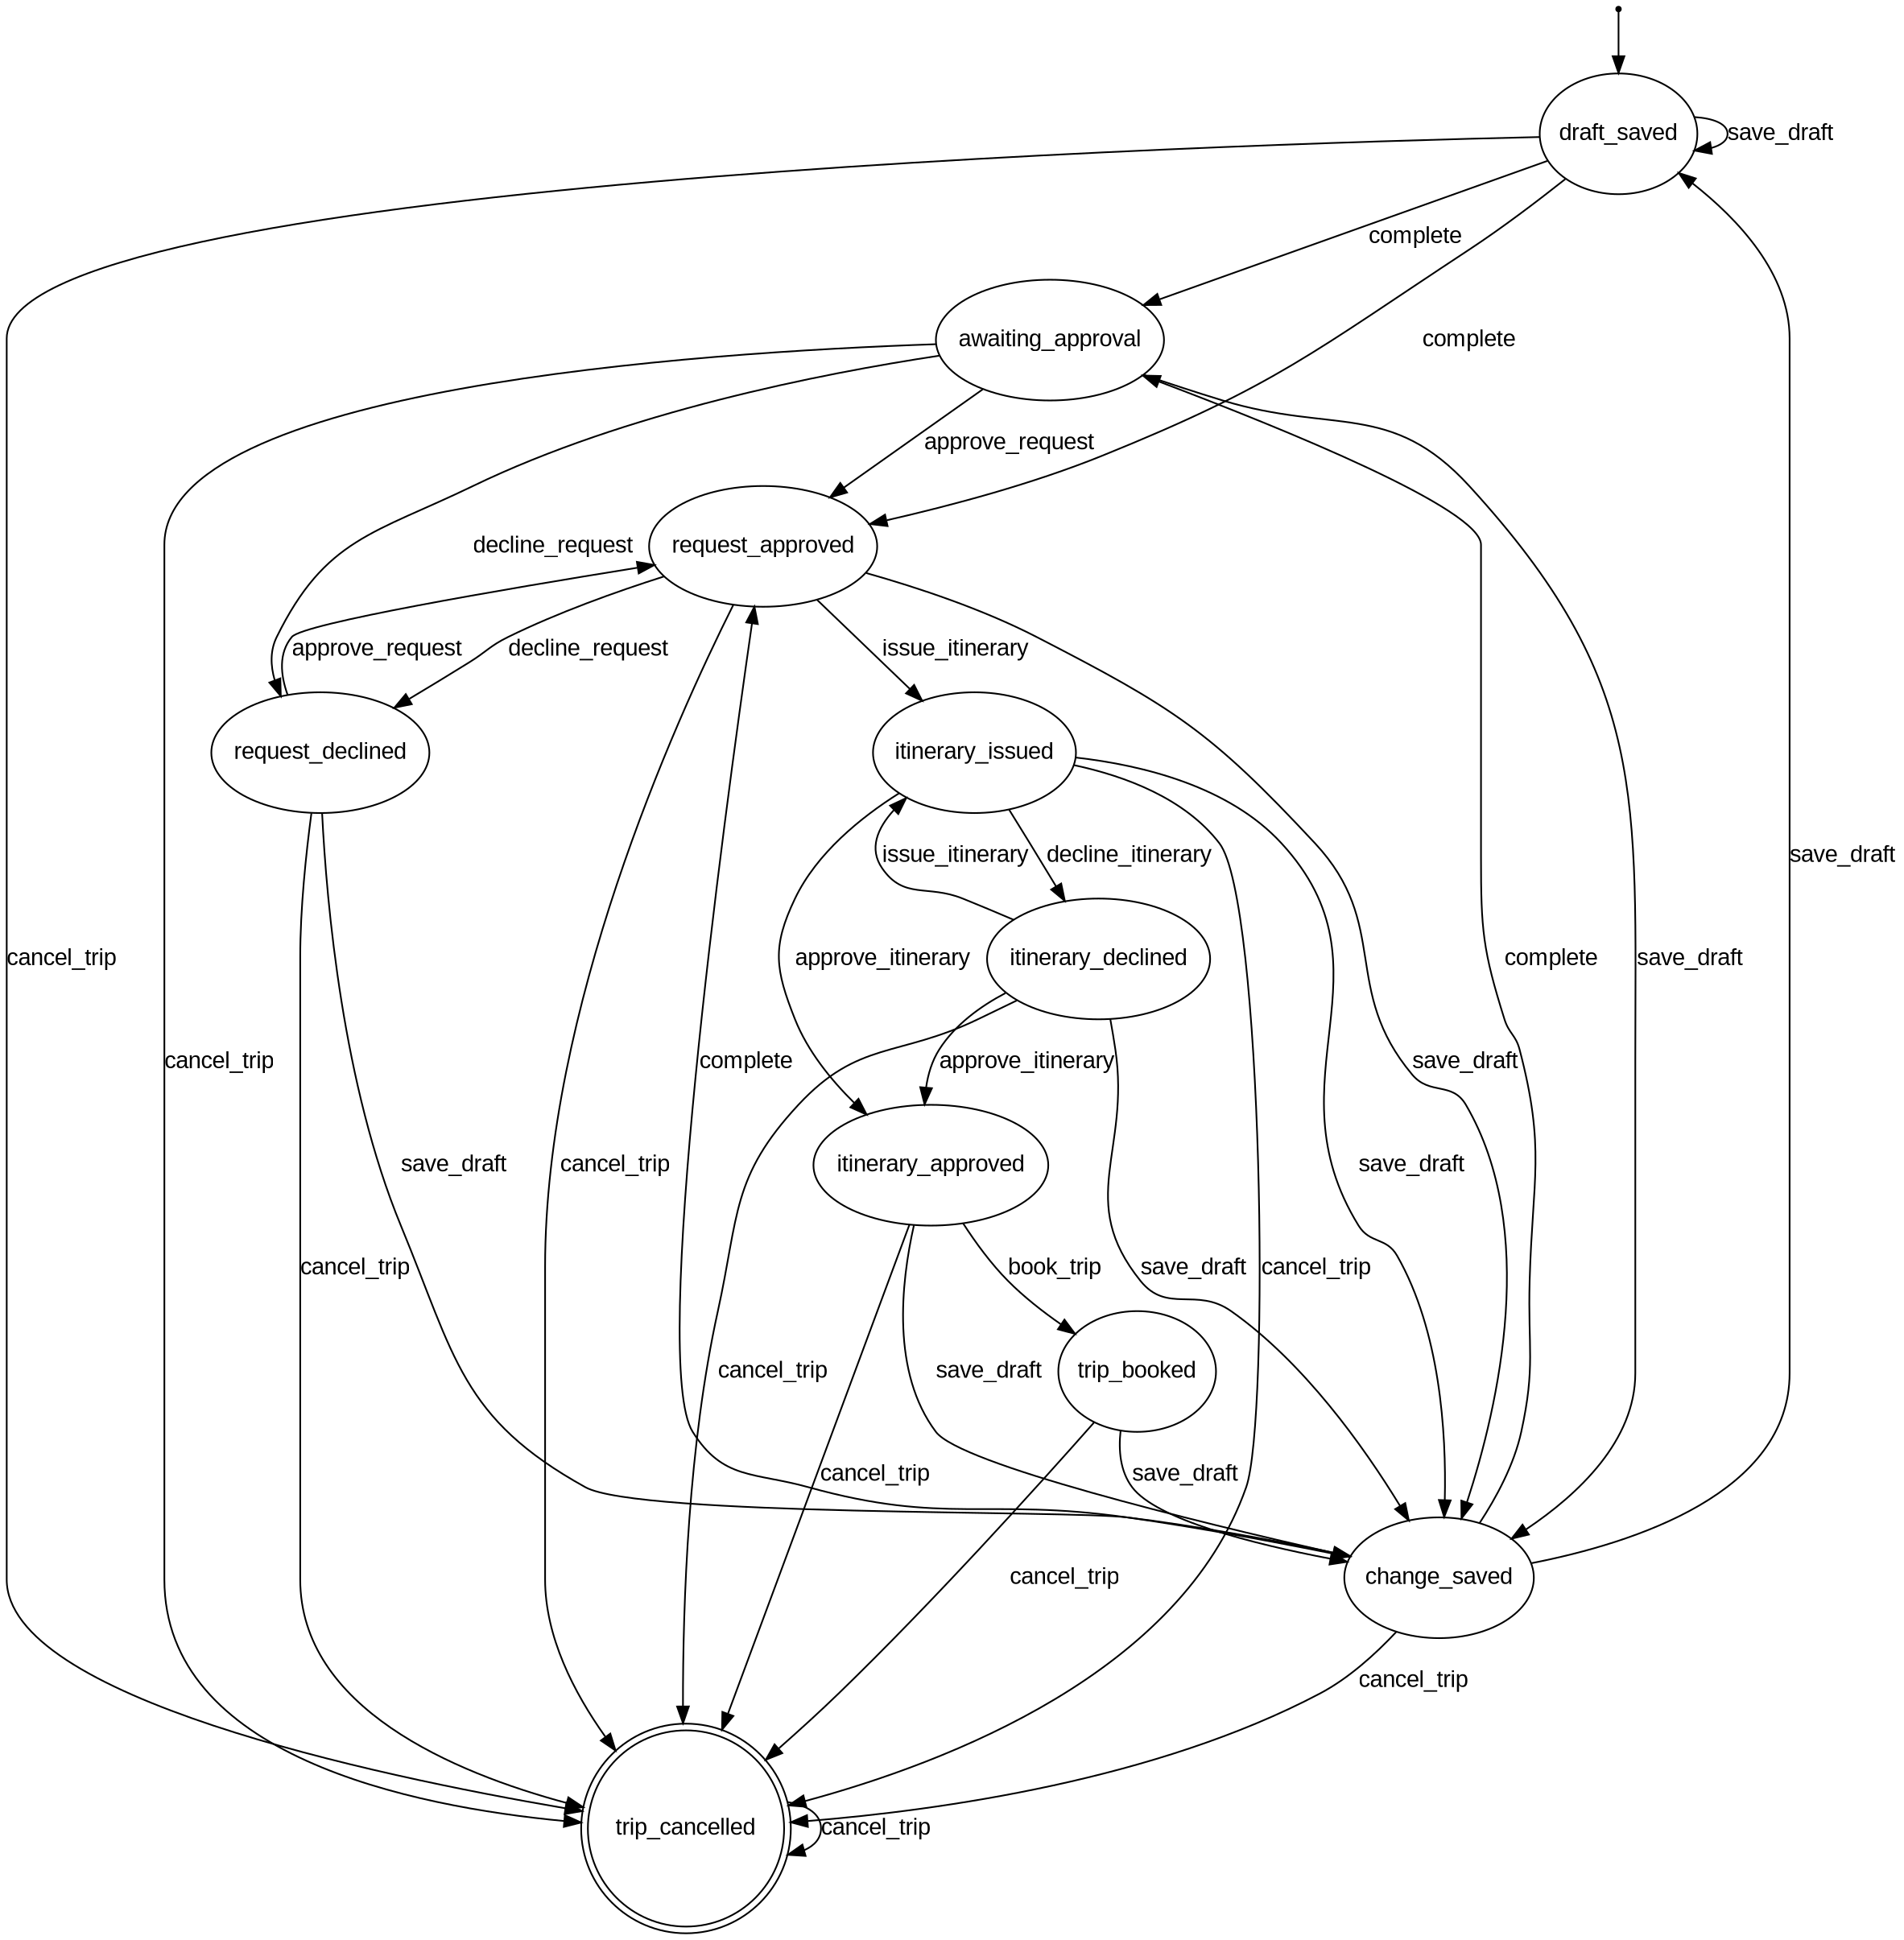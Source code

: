 digraph G {
	graph [bb="0,0,866.36,1152",
		rankdir=TB
	];
	node [label="\N"];
	draft_saved	 [fontname=Arial,
		height=1,
		label=draft_saved,
		pos="112,1074",
		shape=ellipse,
		width=1.3098];
	draft_saved -> draft_saved	 [fontname=Arial,
		label=save_draft,
		lp="209.69,1074",
		pos="e,157.56,1064 157.56,1084 168.71,1083.2 177,1079.9 177,1074 177,1070.1 173.43,1067.4 167.82,1065.7"];
	awaiting_approval	 [fontname=Arial,
		height=1,
		label=awaiting_approval,
		pos="274,950",
		shape=ellipse,
		width=1.894];
	draft_saved -> awaiting_approval	 [fontname=Arial,
		label=complete,
		lp="231.4,1012",
		pos="e,235.75,979.8 145.17,1048 168.9,1030.2 201.14,1005.9 227.44,986.06"];
	request_approved	 [fontname=Arial,
		height=1,
		label=request_approved,
		pos="521,702",
		shape=ellipse,
		width=1.8941];
	draft_saved -> request_approved	 [fontname=Arial,
		label=complete,
		lp="793.4,888",
		pos="e,567.52,728.5 159.49,1071.7 298.94,1065 707.17,1023.7 863,772 866.74,765.95 867.86,761.19 863,756 842.54,734.12 622.97,745.61 594\
,738 588.34,736.51 582.59,734.58 576.93,732.39"];
	trip_cancelled	 [fontname=Arial,
		height=1.6202,
		label=trip_cancelled,
		pos="356,59",
		shape=doublecircle,
		width=1.6156];
	draft_saved -> trip_cancelled	 [fontname=Arial,
		label=cancel_trip,
		lp="33.852,578",
		pos="e,297.97,65.384 74.082,1052.2 41.59,1031.3 0,995.85 0,951 0,951 0,951 0,205 0,163.17 28.098,157.46 64,136 133.64,94.372 225.89,75.296\
 287.91,66.721"];
	starting_state	 [fontname=Arial,
		height=0.05,
		label=starting_state,
		pos="112,1150",
		shape=point,
		width=0.038889];
	starting_state -> draft_saved	 [fontname=Arial,
		pos="e,112,1110.2 112,1148.2 112,1145 112,1133.4 112,1120.3"];
	change_saved	 [fontname=Arial,
		height=1,
		label=change_saved,
		pos="268,826",
		shape=ellipse,
		width=1.5669];
	change_saved -> draft_saved	 [fontname=Arial,
		label=save_draft,
		lp="164.69,950",
		pos="e,108.15,1037.9 219.97,844.98 189.5,859 152.08,881.58 131.63,914 110.24,947.89 106.71,994.01 107.71,1027.8"];
	change_saved -> awaiting_approval	 [fontname=Arial,
		label=complete,
		lp="326.4,888",
		pos="e,292.57,915.21 288.37,859.66 291.52,866.17 294.3,873.13 296,880 298.07,888.33 297.46,897.13 295.47,905.55"];
	change_saved -> request_approved	 [fontname=Arial,
		label=complete,
		lp="407.4,764",
		pos="e,463.94,721.97 310.59,802.15 326.18,793.29 343.73,782.7 359,772 368.1,765.63 368.58,761.57 378.19,756 391.87,748.07 423.92,735.99\
 454.2,725.36"];
	change_saved -> trip_cancelled	 [fontname=Arial,
		label=cancel_trip,
		lp="151.85,454",
		pos="e,298.69,69.123 238.17,794.91 223.79,779.06 207.27,758.65 196,738 140.63,636.48 134.99,604.28 117.3,490 110.7,447.4 118,436.11 118\
,393 118,393 118,393 118,205 118,124.64 218.17,87.522 288.54,71.359"];
	trip_cancelled -> trip_cancelled	 [fontname=Arial,
		label=cancel_trip,
		lp="465.85,59",
		pos="e,412.34,43.851 412.34,74.149 423.8,72.499 432,67.449 432,59 432,53.323 428.3,49.181 422.39,46.573"];
	awaiting_approval -> change_saved	 [fontname=Arial,
		label=save_draft,
		lp="263.69,888",
		pos="e,239.08,856.98 242.8,917.84 237.81,911.14 233.39,903.73 230.63,896 227.02,885.89 229.17,875.46 233.88,865.88"];
	awaiting_approval -> request_approved	 [fontname=Arial,
		label=approve_request,
		lp="568.54,826",
		pos="e,531.17,737.75 329.26,928.88 390.64,903.15 486.42,852.1 527,772 530.75,764.6 532.04,756.18 531.93,747.83"];
	request_declined	 [fontname=Arial,
		height=1,
		label=request_declined,
		pos="665,578",
		shape=ellipse,
		width=1.8065];
	awaiting_approval -> request_declined	 [fontname=Arial,
		label=decline_request,
		lp="810.42,764",
		pos="e,711.91,602.97 342.17,946.35 460.16,937.45 697.01,899.36 772,738 785.49,708.98 784.67,695.39 772,666 761.71,642.13 740.91,622.87\
 720.36,608.59"];
	awaiting_approval -> trip_cancelled	 [fontname=Arial,
		label=cancel_trip,
		lp="83.852,516",
		pos="e,297.91,62.3 228.16,922.88 175.42,892.07 96,843.02 96,827 96,827 96,827 96,639 96,594.48 94.849,579.59 71,542 64.287,531.42 54.626\
,535.34 49.297,524 46.273,517.56 49.183,515.11 49.297,508 49.675,484.44 51,478.57 51,455 51,455 51,455 51,205 51,100.84 197.88,71.417\
 287.78,63.163"];
	request_approved -> change_saved	 [fontname=Arial,
		label=save_draft,
		lp="492.69,764",
		pos="e,321.43,814.25 487.42,733.59 469.63,749.31 449.37,766.34 439,772 405.51,790.3 364.8,803.24 331.51,811.75"];
	request_approved -> request_declined	 [fontname=Arial,
		label=decline_request,
		lp="541.42,640",
		pos="e,600.03,580.65 493.58,668.8 486.55,656.6 483,643.01 491.15,632 513.9,601.29 554.03,587.77 590.01,582.06"];
	itinerary_issued	 [fontname=Arial,
		height=1,
		label=itinerary_issued,
		pos="400,578",
		shape=ellipse,
		width=1.6738];
	request_approved -> itinerary_issued	 [fontname=Arial,
		label=issue_itinerary,
		lp="427.13,640",
		pos="e,380.47,612.22 463.52,682.55 427.46,670.39 386.84,655.4 381.74,648 376.42,640.28 375.84,631.1 377.66,622"];
	request_approved -> trip_cancelled	 [fontname=Arial,
		label=cancel_trip,
		lp="794.85,392",
		pos="e,413.6,68.304 568.07,675.87 576.53,672.1 585.39,668.61 594,666 648.13,649.58 672.94,679.39 720,648 749.68,628.2 761,614.67 761,\
579 761,579 761,579 761,205 761,134.23 539.01,88.77 423.73,69.936"];
	request_declined -> change_saved	 [fontname=Arial,
		label=save_draft,
		lp="738.69,702",
		pos="e,321.67,814.47 706.02,606.38 718.67,618.37 727.53,633.09 720,648 704.81,678.07 626.78,720.49 598,738 568.8,755.77 561.35,760.95\
 529,772 519.64,775.2 406.07,797.82 331.86,812.46"];
	request_declined -> request_approved	 [fontname=Arial,
		label=approve_request,
		lp="663.54,640",
		pos="e,561.95,672.85 634.8,610.22 622.51,622.42 607.94,636.27 594,648 586.45,654.35 578.2,660.79 570.04,666.88"];
	request_declined -> trip_cancelled	 [fontname=Arial,
		label=cancel_trip,
		lp="698.85,330",
		pos="e,414.12,61.976 665,541.76 665,517.4 665,484.23 665,455 665,455 665,455 665,205 665,99.333 515.08,70.519 424.09,62.762"];
	itinerary_declined	 [fontname=Arial,
		height=1,
		label=itinerary_declined,
		pos="491,454",
		shape=ellipse,
		width=1.8432];
	itinerary_declined -> change_saved	 [fontname=Arial,
		label=save_draft,
		lp="327.69,640",
		pos="e,270.32,790 443.95,479.54 435.75,483.33 427.22,486.98 419,490 388.85,501.08 374.45,488.4 349,508 335.29,518.56 337.41,526.35 330\
,542 311.61,580.85 305.5,590.42 294.63,632 281.63,681.72 274.68,740.4 271.18,779.89"];
	itinerary_declined -> itinerary_issued	 [fontname=Arial,
		label=issue_itinerary,
		lp="402.13,516",
		pos="e,365.57,548.28 440.71,477.49 430.6,481.79 420.01,486.15 410,490 386.68,498.96 371.31,487.7 356.74,508 349.45,518.15 352.35,529.52\
 359.28,540.05"];
	itinerary_approved	 [fontname=Arial,
		height=1,
		label=itinerary_approved,
		pos="312,330",
		shape=ellipse,
		width=1.9447];
	itinerary_declined -> itinerary_approved	 [fontname=Arial,
		label=approve_itinerary,
		lp="404.09,392",
		pos="e,324.49,365.64 440.81,430.23 430.7,425.95 420.08,421.67 410,418 383.77,408.45 371.53,417.55 349.83,400 341.46,393.23 334.65,384.09\
 329.25,374.68"];
	itinerary_declined -> trip_cancelled	 [fontname=Arial,
		label=cancel_trip,
		lp="497.85,268",
		pos="e,392.03,105.12 487.73,417.73 481.71,362.88 466.01,254.64 430,170 421.68,150.43 409.72,130.66 397.84,113.39"];
	itinerary_issued -> change_saved	 [fontname=Arial,
		label=save_draft,
		lp="384.69,702",
		pos="e,285.8,791.82 382.06,612.44 358.32,656.68 316.47,734.68 290.6,782.89"];
	itinerary_issued -> itinerary_approved	 [fontname=Arial,
		label=approve_itinerary,
		lp="361.09,454",
		pos="e,302.59,365.78 359.47,551.17 339.61,536.03 317.67,514.97 306.83,490 291.12,453.84 294.54,408.58 300.63,375.6"];
	itinerary_issued -> itinerary_declined	 [fontname=Arial,
		label=decline_itinerary,
		lp="508.97,516",
		pos="e,470.99,488.71 428.68,546.3 434.94,539.16 441.37,531.46 447,524 453.36,515.58 459.73,506.24 465.57,497.22"];
	itinerary_issued -> trip_cancelled	 [fontname=Arial,
		label=cancel_trip,
		lp="596.85,330",
		pos="e,397.1,100.43 460.06,573.44 495.64,567.96 538.45,554.85 563,524 571.19,513.7 568.91,447.98 566,418 559.08,346.77 565.86,324.57 \
535,260 503.98,195.1 479.41,189.2 431,136 422.53,126.7 413.29,116.99 404.27,107.74"];
	itinerary_approved -> change_saved	 [fontname=Arial,
		label=save_draft,
		lp="263.69,578",
		pos="e,256.21,790.36 299,365.61 284.4,404.3 259.89,468.79 238,524 234.81,532.04 232.3,533.52 230.63,542 214.15,625.71 236.74,724.82 253.3\
,780.76"];
	trip_booked	 [fontname=Arial,
		height=1,
		label=trip_booked,
		pos="273,206",
		shape=ellipse,
		width=1.3099];
	itinerary_approved -> trip_booked	 [fontname=Arial,
		label=book_trip,
		lp="313.8,268",
		pos="e,276.58,241.92 292.4,295.2 289.37,288.96 286.54,282.4 284.41,276 281.87,268.39 279.88,260.11 278.33,252.01"];
	itinerary_approved -> trip_cancelled	 [fontname=Arial,
		label=cancel_trip,
		lp="392.85,206",
		pos="e,359.18,117.62 333.9,295.51 337.13,289.24 340.04,282.59 342,276 356.37,227.83 359.54,171.02 359.3,127.75"];
	trip_booked -> change_saved	 [fontname=Arial,
		label=save_draft,
		lp="201.69,516",
		pos="e,249.63,791.82 255.94,239.8 248.12,255.82 239.23,275.57 233,294 204.42,378.58 234.44,413.15 189,490 182.85,500.4 173.59,496.99 \
168.63,508 165.71,514.48 167.71,516.95 168.63,524 181.26,621.54 190.51,645.89 225,738 230.62,753.01 238.01,768.89 245.06,782.91"];
	trip_booked -> trip_cancelled	 [fontname=Arial,
		label=cancel_trip,
		lp="308.85,144",
		pos="e,308.18,92.81 268.39,170.14 268.25,158.83 269.61,146.5 274.3,136 280.33,122.49 290.04,110.28 300.69,99.79"];
}
